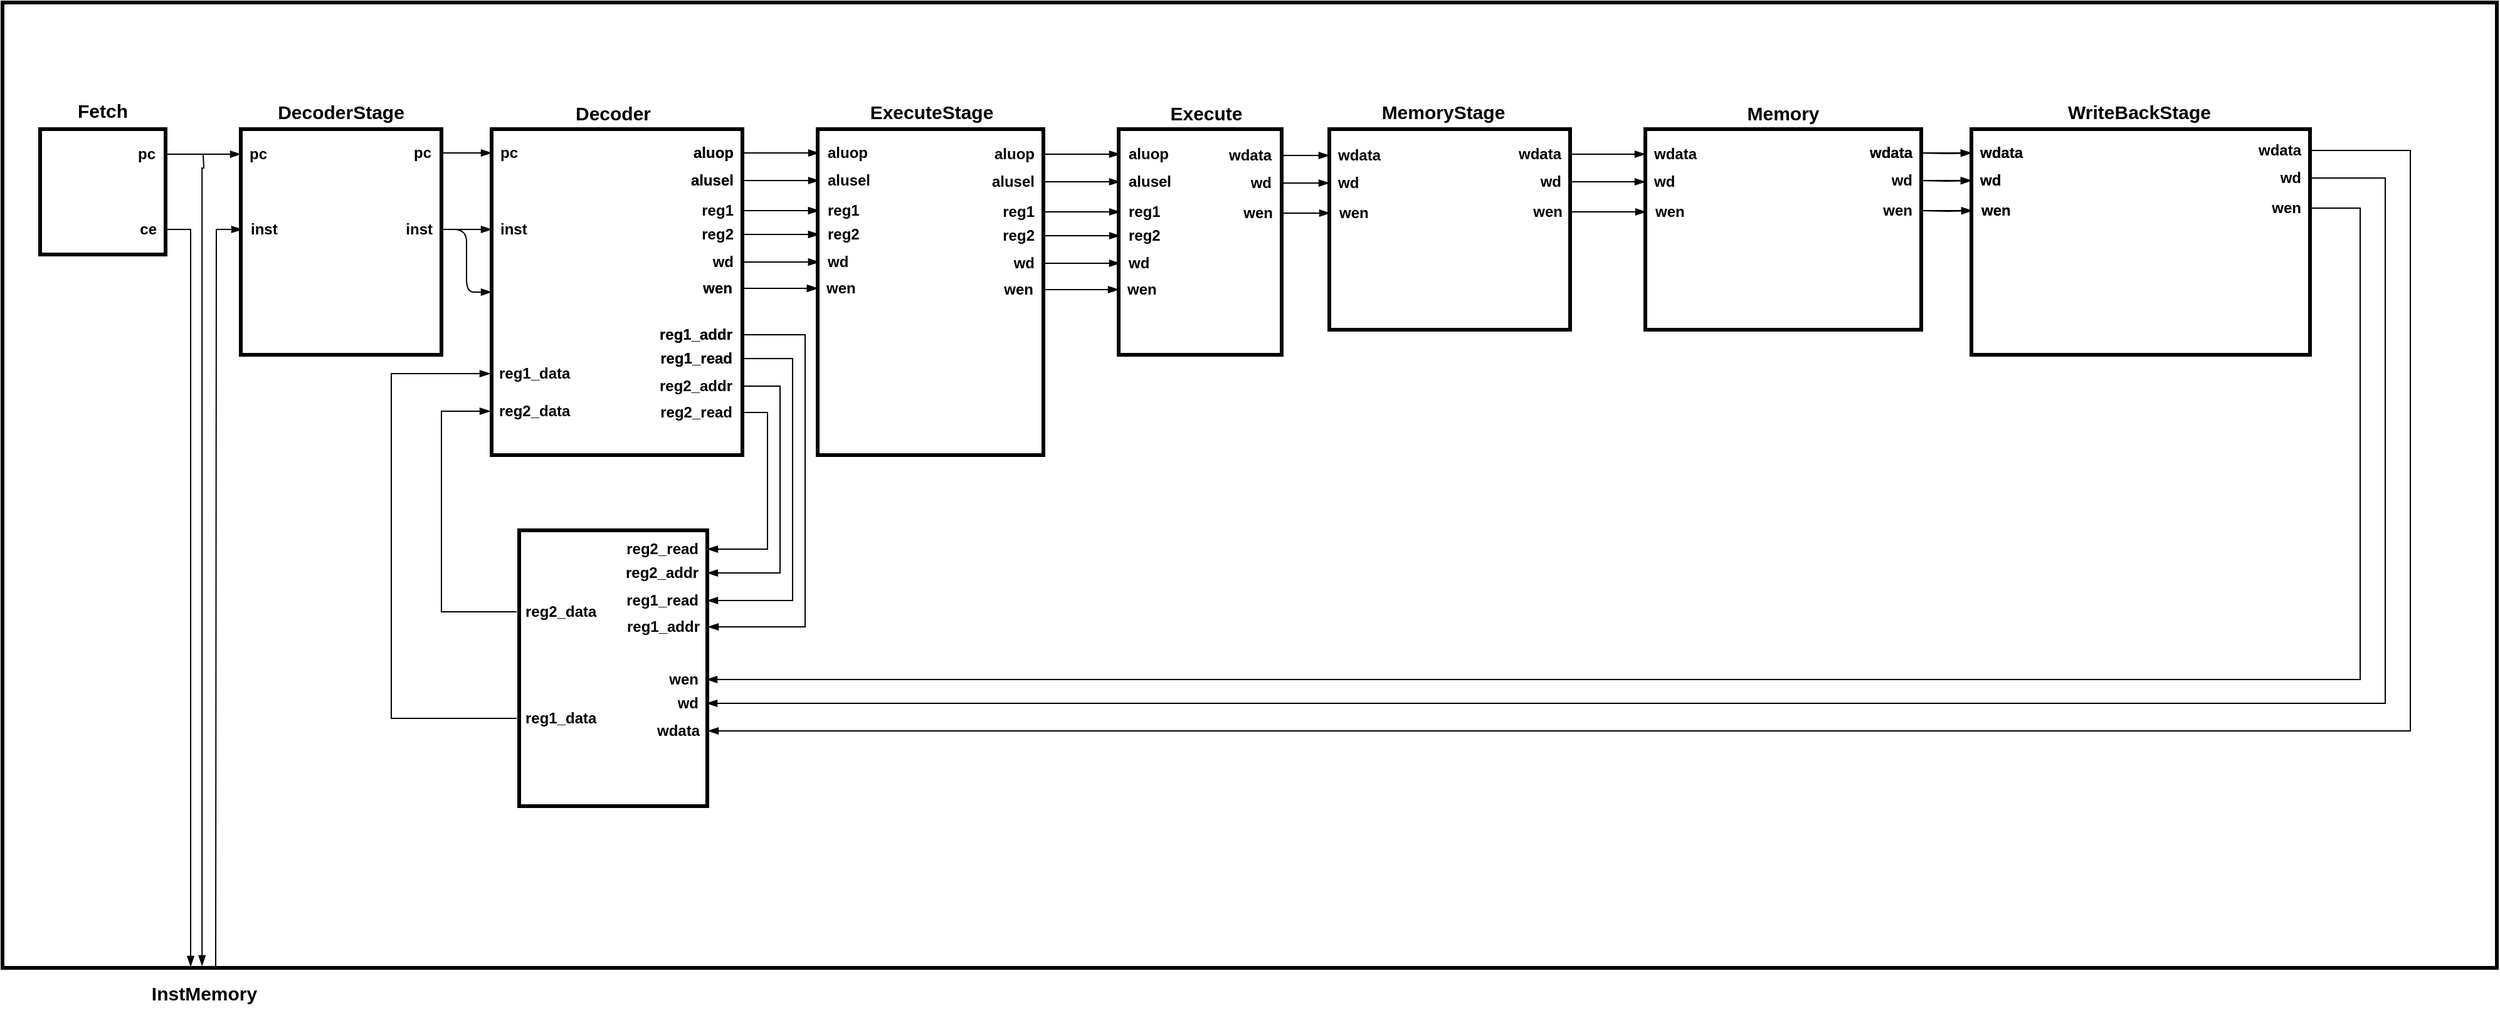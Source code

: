 <mxfile>
    <diagram id="Fbh0Pr7zhVWQmWneBdYl" name="第 1 页">
        <mxGraphModel dx="1055" dy="494" grid="1" gridSize="10" guides="1" tooltips="1" connect="1" arrows="1" fold="1" page="1" pageScale="1" pageWidth="1169" pageHeight="827" background="#ffffff" math="0" shadow="0">
            <root>
                <mxCell id="0"/>
                <mxCell id="1" parent="0"/>
                <mxCell id="2" value="" style="rounded=0;whiteSpace=wrap;html=1;fillColor=none;strokeColor=#000000;strokeWidth=3;movable=0;resizable=0;rotatable=0;deletable=0;editable=0;connectable=0;" parent="1" vertex="1">
                    <mxGeometry x="50" y="19" width="1989" height="770" as="geometry"/>
                </mxCell>
                <mxCell id="3" value="" style="rounded=0;whiteSpace=wrap;html=1;fillColor=none;strokeColor=#000000;strokeWidth=3;movable=0;resizable=0;rotatable=0;deletable=0;editable=0;connectable=0;" parent="1" vertex="1">
                    <mxGeometry x="80" y="120" width="100" height="100" as="geometry"/>
                </mxCell>
                <mxCell id="4" value="" style="rounded=0;whiteSpace=wrap;html=1;strokeColor=#000000;strokeWidth=3;fillColor=none;movable=0;resizable=0;rotatable=0;deletable=0;editable=0;connectable=0;" parent="1" vertex="1">
                    <mxGeometry x="240" y="120" width="160" height="180" as="geometry"/>
                </mxCell>
                <mxCell id="46" value="" style="edgeStyle=orthogonalEdgeStyle;html=1;startArrow=blockThin;startFill=1;endArrow=none;endFill=0;" edge="1" parent="1" source="5" target="27">
                    <mxGeometry relative="1" as="geometry"/>
                </mxCell>
                <mxCell id="5" value="" style="rounded=0;whiteSpace=wrap;html=1;strokeColor=#000000;strokeWidth=3;fillColor=none;movable=0;resizable=0;rotatable=0;deletable=0;editable=0;connectable=0;" parent="1" vertex="1">
                    <mxGeometry x="440" y="120" width="200" height="260" as="geometry"/>
                </mxCell>
                <mxCell id="6" value="" style="rounded=0;whiteSpace=wrap;html=1;strokeColor=#000000;strokeWidth=3;fillColor=none;movable=0;resizable=0;rotatable=0;deletable=0;editable=0;connectable=0;" parent="1" vertex="1">
                    <mxGeometry x="462" y="440" width="150" height="220" as="geometry"/>
                </mxCell>
                <mxCell id="7" value="" style="rounded=0;whiteSpace=wrap;html=1;strokeColor=#000000;strokeWidth=3;fillColor=none;movable=0;resizable=0;rotatable=0;deletable=0;editable=0;connectable=0;" parent="1" vertex="1">
                    <mxGeometry x="700" y="120" width="180" height="260" as="geometry"/>
                </mxCell>
                <mxCell id="8" value="" style="rounded=0;whiteSpace=wrap;html=1;strokeColor=#000000;strokeWidth=3;fillColor=none;" parent="1" vertex="1">
                    <mxGeometry x="940" y="120" width="130" height="180" as="geometry"/>
                </mxCell>
                <mxCell id="9" value="" style="rounded=0;whiteSpace=wrap;html=1;strokeColor=#000000;strokeWidth=3;fillColor=none;movable=0;resizable=0;rotatable=0;deletable=0;editable=0;connectable=0;" parent="1" vertex="1">
                    <mxGeometry x="1360" y="120" width="220" height="160" as="geometry"/>
                </mxCell>
                <mxCell id="10" value="" style="rounded=0;whiteSpace=wrap;html=1;strokeColor=#000000;strokeWidth=3;fillColor=none;movable=0;resizable=0;rotatable=0;deletable=0;editable=0;connectable=0;" parent="1" vertex="1">
                    <mxGeometry x="1620" y="120" width="270" height="180" as="geometry"/>
                </mxCell>
                <mxCell id="11" value="pc" style="text;html=1;strokeColor=none;fillColor=none;align=right;verticalAlign=middle;whiteSpace=wrap;rounded=0;strokeWidth=3;fontColor=#000000;fontStyle=1;spacing=2;spacingRight=5;movable=0;resizable=0;rotatable=0;deletable=0;editable=0;connectable=0;" parent="1" vertex="1">
                    <mxGeometry x="119" y="125" width="60" height="30" as="geometry"/>
                </mxCell>
                <mxCell id="51" style="edgeStyle=orthogonalEdgeStyle;html=1;startArrow=none;startFill=0;endArrow=blockThin;endFill=1;strokeColor=#000000;rounded=0;fontSize=15;fontColor=#000000;movable=0;resizable=0;rotatable=0;deletable=0;editable=0;connectable=0;" edge="1" parent="1" source="12">
                    <mxGeometry relative="1" as="geometry">
                        <mxPoint x="200" y="788" as="targetPoint"/>
                        <Array as="points">
                            <mxPoint x="200" y="200"/>
                            <mxPoint x="200" y="788"/>
                        </Array>
                    </mxGeometry>
                </mxCell>
                <mxCell id="12" value="ce" style="text;html=1;strokeColor=none;fillColor=none;align=right;verticalAlign=middle;whiteSpace=wrap;rounded=0;strokeWidth=3;fontColor=#000000;fontStyle=1;spacing=2;spacingRight=5;movable=0;resizable=0;rotatable=0;deletable=0;editable=0;connectable=0;" parent="1" vertex="1">
                    <mxGeometry x="120" y="185" width="60" height="30" as="geometry"/>
                </mxCell>
                <mxCell id="14" value="Fetch" style="text;html=1;strokeColor=none;fillColor=none;align=center;verticalAlign=middle;whiteSpace=wrap;rounded=0;strokeWidth=3;fontColor=#000000;fontFamily=Helvetica;fontSize=15;fontStyle=1;movable=0;resizable=0;rotatable=0;deletable=0;editable=0;connectable=0;" parent="1" vertex="1">
                    <mxGeometry x="100" y="90" width="60" height="30" as="geometry"/>
                </mxCell>
                <mxCell id="16" value="inst" style="text;html=1;strokeColor=none;fillColor=none;align=left;verticalAlign=middle;whiteSpace=wrap;rounded=0;strokeWidth=3;fontColor=#000000;fontStyle=1;spacingLeft=5;movable=1;resizable=1;rotatable=1;deletable=1;editable=1;connectable=1;" parent="1" vertex="1">
                    <mxGeometry x="241" y="185" width="60" height="30" as="geometry"/>
                </mxCell>
                <mxCell id="18" value="" style="endArrow=blockThin;html=1;fontFamily=Helvetica;fontSize=15;fontColor=#000000;strokeColor=#000000;rounded=0;endFill=1;entryX=0;entryY=0.5;entryDx=0;entryDy=0;edgeStyle=orthogonalEdgeStyle;movable=0;resizable=0;rotatable=0;deletable=0;editable=0;connectable=0;" parent="1" source="11" edge="1" target="26">
                    <mxGeometry width="50" height="50" relative="1" as="geometry">
                        <mxPoint x="200" y="190" as="sourcePoint"/>
                        <mxPoint x="240" y="140" as="targetPoint"/>
                    </mxGeometry>
                </mxCell>
                <mxCell id="26" value="pc" style="text;html=1;strokeColor=none;fillColor=none;align=left;verticalAlign=middle;whiteSpace=wrap;rounded=0;strokeWidth=3;fontColor=#000000;fontStyle=1;spacingLeft=5;movable=0;resizable=0;rotatable=0;deletable=0;editable=0;connectable=0;" parent="1" vertex="1">
                    <mxGeometry x="240" y="125" width="60" height="30" as="geometry"/>
                </mxCell>
                <mxCell id="27" value="inst" style="text;html=1;strokeColor=none;fillColor=none;align=right;verticalAlign=middle;whiteSpace=wrap;rounded=0;strokeWidth=3;fontColor=#000000;fontStyle=1;spacingRight=5;movable=0;resizable=0;rotatable=0;deletable=0;editable=0;connectable=0;" parent="1" vertex="1">
                    <mxGeometry x="340" y="185" width="60" height="30" as="geometry"/>
                </mxCell>
                <mxCell id="28" value="pc" style="text;html=1;strokeColor=none;fillColor=none;align=right;verticalAlign=middle;whiteSpace=wrap;rounded=0;strokeWidth=3;fontColor=#000000;fontStyle=1;spacingRight=5;movable=0;resizable=0;rotatable=0;deletable=0;editable=0;connectable=0;" parent="1" vertex="1">
                    <mxGeometry x="339" y="124" width="60" height="30" as="geometry"/>
                </mxCell>
                <mxCell id="29" value="inst" style="text;html=1;strokeColor=none;fillColor=none;align=left;verticalAlign=middle;whiteSpace=wrap;rounded=0;strokeWidth=3;fontColor=#000000;fontStyle=1;spacingLeft=5;movable=0;resizable=0;rotatable=0;deletable=0;editable=0;connectable=0;" parent="1" vertex="1">
                    <mxGeometry x="440" y="185" width="60" height="30" as="geometry"/>
                </mxCell>
                <mxCell id="30" value="pc" style="text;html=1;strokeColor=none;fillColor=none;align=left;verticalAlign=middle;whiteSpace=wrap;rounded=0;strokeWidth=3;fontColor=#000000;fontStyle=1;spacingLeft=5;movable=0;resizable=0;rotatable=0;deletable=0;editable=0;connectable=0;" parent="1" vertex="1">
                    <mxGeometry x="440" y="124" width="60" height="30" as="geometry"/>
                </mxCell>
                <mxCell id="31" value="" style="endArrow=blockThin;html=1;rounded=0;strokeColor=#000000;fontFamily=Helvetica;fontSize=15;fontColor=#000000;endFill=1;edgeStyle=orthogonalEdgeStyle;movable=0;resizable=0;rotatable=0;deletable=0;editable=0;connectable=0;" parent="1" source="28" target="30" edge="1">
                    <mxGeometry width="50" height="50" relative="1" as="geometry">
                        <mxPoint x="410" y="140" as="sourcePoint"/>
                        <mxPoint x="410" y="180" as="targetPoint"/>
                    </mxGeometry>
                </mxCell>
                <mxCell id="33" value="" style="endArrow=blockThin;html=1;rounded=0;strokeColor=#000000;fontFamily=Helvetica;fontSize=15;fontColor=#000000;endFill=1;edgeStyle=orthogonalEdgeStyle;movable=0;resizable=0;rotatable=0;deletable=0;editable=0;connectable=0;" parent="1" source="27" target="29" edge="1">
                    <mxGeometry width="50" height="50" relative="1" as="geometry">
                        <mxPoint x="420" y="190" as="sourcePoint"/>
                        <mxPoint x="420" y="230" as="targetPoint"/>
                    </mxGeometry>
                </mxCell>
                <mxCell id="35" value="" style="endArrow=none;html=1;rounded=0;strokeColor=#000000;fontFamily=Helvetica;fontSize=15;fontColor=#000000;endFill=0;edgeStyle=orthogonalEdgeStyle;startArrow=blockThin;startFill=1;movable=0;resizable=0;rotatable=0;deletable=0;editable=0;connectable=0;" edge="1" parent="1" source="16">
                    <mxGeometry width="50" height="50" relative="1" as="geometry">
                        <mxPoint x="220" y="750" as="sourcePoint"/>
                        <mxPoint x="220" y="790" as="targetPoint"/>
                    </mxGeometry>
                </mxCell>
                <mxCell id="36" value="DecoderStage" style="text;html=1;strokeColor=none;fillColor=none;align=center;verticalAlign=middle;whiteSpace=wrap;rounded=0;strokeWidth=3;fontColor=#000000;fontFamily=Helvetica;fontSize=15;fontStyle=1;movable=0;resizable=0;rotatable=0;deletable=0;editable=0;connectable=0;" vertex="1" parent="1">
                    <mxGeometry x="290" y="91" width="60" height="30" as="geometry"/>
                </mxCell>
                <mxCell id="37" value="Decoder" style="text;html=1;strokeColor=none;fillColor=none;align=center;verticalAlign=middle;whiteSpace=wrap;rounded=0;strokeWidth=3;fontColor=#000000;fontFamily=Helvetica;fontSize=15;fontStyle=1;movable=0;resizable=0;rotatable=0;deletable=0;editable=0;connectable=0;" vertex="1" parent="1">
                    <mxGeometry x="507" y="92" width="60" height="30" as="geometry"/>
                </mxCell>
                <mxCell id="38" value="reg1_data" style="text;html=1;strokeColor=none;fillColor=none;align=left;verticalAlign=middle;whiteSpace=wrap;rounded=0;strokeWidth=3;fontColor=#000000;fontStyle=1;spacingLeft=5;movable=0;resizable=0;rotatable=0;deletable=0;editable=0;connectable=0;" vertex="1" parent="1">
                    <mxGeometry x="439" y="300" width="60" height="30" as="geometry"/>
                </mxCell>
                <mxCell id="41" value="reg2_data" style="text;html=1;strokeColor=none;fillColor=none;align=left;verticalAlign=middle;whiteSpace=wrap;rounded=0;strokeWidth=3;fontColor=#000000;fontStyle=1;spacingLeft=5;movable=0;resizable=0;rotatable=0;deletable=0;editable=0;connectable=0;" vertex="1" parent="1">
                    <mxGeometry x="439" y="330" width="60" height="30" as="geometry"/>
                </mxCell>
                <mxCell id="42" value="reg1_data" style="text;html=1;strokeColor=none;fillColor=none;align=left;verticalAlign=middle;whiteSpace=wrap;rounded=0;strokeWidth=3;fontColor=#000000;fontStyle=1;spacingLeft=5;movable=0;resizable=0;rotatable=0;deletable=0;editable=0;connectable=0;" vertex="1" parent="1">
                    <mxGeometry x="460" y="575" width="60" height="30" as="geometry"/>
                </mxCell>
                <mxCell id="43" value="reg2_data" style="text;html=1;strokeColor=none;fillColor=none;align=left;verticalAlign=middle;whiteSpace=wrap;rounded=0;strokeWidth=3;fontColor=#000000;fontStyle=1;spacingLeft=5;movable=0;resizable=0;rotatable=0;deletable=0;editable=0;connectable=0;" vertex="1" parent="1">
                    <mxGeometry x="460" y="490" width="60" height="30" as="geometry"/>
                </mxCell>
                <mxCell id="44" value="" style="endArrow=blockThin;html=1;rounded=0;strokeColor=#000000;fontFamily=Helvetica;fontSize=15;fontColor=#000000;endFill=1;edgeStyle=orthogonalEdgeStyle;entryX=0;entryY=0.5;entryDx=0;entryDy=0;exitX=0;exitY=0.5;exitDx=0;exitDy=0;movable=0;resizable=0;rotatable=0;deletable=0;editable=0;connectable=0;" edge="1" parent="1" source="42" target="38">
                    <mxGeometry width="50" height="50" relative="1" as="geometry">
                        <mxPoint x="400" y="460" as="sourcePoint"/>
                        <mxPoint x="400" y="500" as="targetPoint"/>
                        <Array as="points">
                            <mxPoint x="360" y="590"/>
                            <mxPoint x="360" y="315"/>
                        </Array>
                    </mxGeometry>
                </mxCell>
                <mxCell id="45" value="" style="endArrow=blockThin;html=1;rounded=0;strokeColor=#000000;fontFamily=Helvetica;fontSize=15;fontColor=#000000;endFill=1;edgeStyle=orthogonalEdgeStyle;exitX=0;exitY=0.5;exitDx=0;exitDy=0;entryX=0;entryY=0.5;entryDx=0;entryDy=0;movable=0;resizable=0;rotatable=0;deletable=0;editable=0;connectable=0;" edge="1" parent="1" source="43" target="41">
                    <mxGeometry width="50" height="50" relative="1" as="geometry">
                        <mxPoint x="420" y="450" as="sourcePoint"/>
                        <mxPoint x="420" y="490" as="targetPoint"/>
                        <Array as="points">
                            <mxPoint x="400" y="505"/>
                            <mxPoint x="400" y="345"/>
                        </Array>
                    </mxGeometry>
                </mxCell>
                <mxCell id="52" value="InstMemory" style="text;html=1;strokeColor=none;fillColor=none;align=center;verticalAlign=middle;whiteSpace=wrap;rounded=0;strokeWidth=3;fontColor=#000000;fontFamily=Helvetica;fontSize=15;fontStyle=1" vertex="1" parent="1">
                    <mxGeometry x="181" y="794" width="60" height="30" as="geometry"/>
                </mxCell>
                <mxCell id="66" style="edgeStyle=orthogonalEdgeStyle;rounded=0;html=1;entryX=0;entryY=0.5;entryDx=0;entryDy=0;strokeColor=#000000;startArrow=none;startFill=0;endArrow=blockThin;endFill=1;movable=0;resizable=0;rotatable=0;deletable=0;editable=0;connectable=0;" edge="1" parent="1" source="54" target="60">
                    <mxGeometry relative="1" as="geometry"/>
                </mxCell>
                <mxCell id="54" value="aluop" style="text;html=1;strokeColor=none;fillColor=none;align=right;verticalAlign=middle;whiteSpace=wrap;rounded=0;strokeWidth=3;fontColor=#000000;fontStyle=1;spacingLeft=5;movable=1;resizable=1;rotatable=1;deletable=1;editable=1;connectable=1;spacingRight=5;" vertex="1" parent="1">
                    <mxGeometry x="580" y="124" width="60" height="30" as="geometry"/>
                </mxCell>
                <mxCell id="67" style="edgeStyle=orthogonalEdgeStyle;rounded=0;html=1;entryX=0;entryY=0.5;entryDx=0;entryDy=0;strokeColor=#000000;startArrow=none;startFill=0;endArrow=blockThin;endFill=1;movable=0;resizable=0;rotatable=0;deletable=0;editable=0;connectable=0;" edge="1" parent="1" source="55" target="61">
                    <mxGeometry relative="1" as="geometry"/>
                </mxCell>
                <mxCell id="55" value="alusel" style="text;html=1;strokeColor=none;fillColor=none;align=right;verticalAlign=middle;whiteSpace=wrap;rounded=0;strokeWidth=3;fontColor=#000000;fontStyle=1;spacingLeft=5;movable=1;resizable=1;rotatable=1;deletable=1;editable=1;connectable=1;spacingRight=5;" vertex="1" parent="1">
                    <mxGeometry x="580" y="146" width="60" height="30" as="geometry"/>
                </mxCell>
                <mxCell id="68" style="edgeStyle=orthogonalEdgeStyle;rounded=0;html=1;exitX=1;exitY=0.5;exitDx=0;exitDy=0;entryX=0;entryY=0.5;entryDx=0;entryDy=0;strokeColor=#000000;startArrow=none;startFill=0;endArrow=blockThin;endFill=1;" edge="1" parent="1" source="56" target="62">
                    <mxGeometry relative="1" as="geometry"/>
                </mxCell>
                <mxCell id="70" style="edgeStyle=orthogonalEdgeStyle;rounded=0;html=1;entryX=0;entryY=0.5;entryDx=0;entryDy=0;strokeColor=#000000;startArrow=none;startFill=0;endArrow=blockThin;endFill=1;" edge="1" parent="1" source="57" target="63">
                    <mxGeometry relative="1" as="geometry"/>
                </mxCell>
                <mxCell id="71" style="edgeStyle=orthogonalEdgeStyle;rounded=0;html=1;entryX=0;entryY=0.5;entryDx=0;entryDy=0;strokeColor=#000000;startArrow=none;startFill=0;endArrow=blockThin;endFill=1;" edge="1" parent="1" source="58" target="64">
                    <mxGeometry relative="1" as="geometry"/>
                </mxCell>
                <mxCell id="72" style="edgeStyle=orthogonalEdgeStyle;rounded=0;html=1;entryX=0;entryY=0.5;entryDx=0;entryDy=0;strokeColor=#000000;startArrow=none;startFill=0;endArrow=blockThin;endFill=1;" edge="1" parent="1" source="59" target="65">
                    <mxGeometry relative="1" as="geometry"/>
                </mxCell>
                <mxCell id="59" value="wen" style="text;html=1;strokeColor=none;fillColor=none;align=right;verticalAlign=middle;whiteSpace=wrap;rounded=0;strokeWidth=3;fontColor=#000000;fontStyle=1;spacingLeft=5;movable=1;resizable=1;rotatable=1;deletable=1;editable=1;connectable=1;spacingRight=5;" vertex="1" parent="1">
                    <mxGeometry x="579" y="232" width="60" height="30" as="geometry"/>
                </mxCell>
                <mxCell id="76" style="edgeStyle=orthogonalEdgeStyle;rounded=0;html=1;entryX=0;entryY=0.5;entryDx=0;entryDy=0;strokeColor=#000000;startArrow=none;startFill=0;endArrow=blockThin;endFill=1;movable=0;resizable=0;rotatable=0;deletable=0;editable=0;connectable=0;" edge="1" parent="1">
                    <mxGeometry relative="1" as="geometry">
                        <mxPoint x="640" y="226" as="sourcePoint"/>
                        <mxPoint x="701" y="226" as="targetPoint"/>
                    </mxGeometry>
                </mxCell>
                <mxCell id="77" style="edgeStyle=orthogonalEdgeStyle;rounded=0;html=1;entryX=0;entryY=0.5;entryDx=0;entryDy=0;strokeColor=#000000;startArrow=none;startFill=0;endArrow=blockThin;endFill=1;movable=0;resizable=0;rotatable=0;deletable=0;editable=0;connectable=0;" edge="1" parent="1">
                    <mxGeometry relative="1" as="geometry">
                        <mxPoint x="639" y="247" as="sourcePoint"/>
                        <mxPoint x="700" y="247" as="targetPoint"/>
                    </mxGeometry>
                </mxCell>
                <mxCell id="78" style="edgeStyle=orthogonalEdgeStyle;rounded=0;html=1;entryX=0;entryY=0.5;entryDx=0;entryDy=0;strokeColor=#000000;startArrow=none;startFill=0;endArrow=blockThin;endFill=1;movable=0;resizable=0;rotatable=0;deletable=0;editable=0;connectable=0;" edge="1" parent="1">
                    <mxGeometry relative="1" as="geometry">
                        <mxPoint x="640" y="204" as="sourcePoint"/>
                        <mxPoint x="701" y="204" as="targetPoint"/>
                    </mxGeometry>
                </mxCell>
                <mxCell id="79" style="edgeStyle=orthogonalEdgeStyle;rounded=0;html=1;exitX=1;exitY=0.5;exitDx=0;exitDy=0;entryX=0;entryY=0.5;entryDx=0;entryDy=0;strokeColor=#000000;startArrow=none;startFill=0;endArrow=blockThin;endFill=1;movable=0;resizable=0;rotatable=0;deletable=0;editable=0;connectable=0;" edge="1" parent="1">
                    <mxGeometry relative="1" as="geometry">
                        <mxPoint x="640" y="185" as="sourcePoint"/>
                        <mxPoint x="701" y="185" as="targetPoint"/>
                    </mxGeometry>
                </mxCell>
                <mxCell id="87" value="ExecuteStage" style="text;html=1;strokeColor=none;fillColor=none;align=center;verticalAlign=middle;whiteSpace=wrap;rounded=0;strokeWidth=3;fontColor=#000000;fontFamily=Helvetica;fontSize=15;fontStyle=1;movable=0;resizable=0;rotatable=0;deletable=0;editable=0;connectable=0;" vertex="1" parent="1">
                    <mxGeometry x="761" y="91" width="60" height="30" as="geometry"/>
                </mxCell>
                <mxCell id="88" value="" style="endArrow=blockThin;html=1;rounded=0;strokeColor=#000000;fontFamily=Helvetica;fontSize=15;fontColor=#000000;endFill=1;edgeStyle=orthogonalEdgeStyle;entryX=0.08;entryY=0.998;entryDx=0;entryDy=0;entryPerimeter=0;movable=0;resizable=0;rotatable=0;deletable=0;editable=0;connectable=0;" edge="1" parent="1" target="2">
                    <mxGeometry width="50" height="50" relative="1" as="geometry">
                        <mxPoint x="210" y="140" as="sourcePoint"/>
                        <mxPoint x="210" y="780" as="targetPoint"/>
                    </mxGeometry>
                </mxCell>
                <mxCell id="106" style="edgeStyle=orthogonalEdgeStyle;rounded=0;html=1;entryX=0;entryY=0.5;entryDx=0;entryDy=0;strokeColor=#000000;startArrow=none;startFill=0;endArrow=blockThin;endFill=1;movable=0;resizable=0;rotatable=0;deletable=0;editable=0;connectable=0;" edge="1" parent="1" source="94" target="99">
                    <mxGeometry relative="1" as="geometry"/>
                </mxCell>
                <mxCell id="107" style="edgeStyle=orthogonalEdgeStyle;rounded=0;html=1;entryX=0;entryY=0.5;entryDx=0;entryDy=0;strokeColor=#000000;startArrow=none;startFill=0;endArrow=blockThin;endFill=1;movable=0;resizable=0;rotatable=0;deletable=0;editable=0;connectable=0;" edge="1" parent="1" source="96" target="100">
                    <mxGeometry relative="1" as="geometry"/>
                </mxCell>
                <mxCell id="108" style="edgeStyle=orthogonalEdgeStyle;rounded=0;html=1;entryX=0;entryY=0.5;entryDx=0;entryDy=0;strokeColor=#000000;startArrow=none;startFill=0;endArrow=blockThin;endFill=1;movable=0;resizable=0;rotatable=0;deletable=0;editable=0;connectable=0;" edge="1" parent="1" source="91" target="101">
                    <mxGeometry relative="1" as="geometry"/>
                </mxCell>
                <mxCell id="109" style="edgeStyle=orthogonalEdgeStyle;rounded=0;html=1;entryX=0;entryY=0.5;entryDx=0;entryDy=0;strokeColor=#000000;startArrow=none;startFill=0;endArrow=blockThin;endFill=1;movable=0;resizable=0;rotatable=0;deletable=0;editable=0;connectable=0;" edge="1" parent="1" source="92" target="102">
                    <mxGeometry relative="1" as="geometry"/>
                </mxCell>
                <mxCell id="110" style="edgeStyle=orthogonalEdgeStyle;rounded=0;html=1;entryX=0;entryY=0.5;entryDx=0;entryDy=0;strokeColor=#000000;startArrow=none;startFill=0;endArrow=blockThin;endFill=1;movable=0;resizable=0;rotatable=0;deletable=0;editable=0;connectable=0;" edge="1" parent="1" source="93" target="103">
                    <mxGeometry relative="1" as="geometry"/>
                </mxCell>
                <mxCell id="111" style="edgeStyle=orthogonalEdgeStyle;rounded=0;html=1;entryX=0;entryY=0.5;entryDx=0;entryDy=0;strokeColor=#000000;startArrow=none;startFill=0;endArrow=blockThin;endFill=1;movable=0;resizable=0;rotatable=0;deletable=0;editable=0;connectable=0;" edge="1" parent="1" source="95" target="104">
                    <mxGeometry relative="1" as="geometry"/>
                </mxCell>
                <mxCell id="112" value="Execute" style="text;html=1;strokeColor=none;fillColor=none;align=center;verticalAlign=middle;whiteSpace=wrap;rounded=0;strokeWidth=3;fontColor=#000000;fontFamily=Helvetica;fontSize=15;fontStyle=1;movable=0;resizable=0;rotatable=0;deletable=0;editable=0;connectable=0;" vertex="1" parent="1">
                    <mxGeometry x="980" y="92" width="60" height="30" as="geometry"/>
                </mxCell>
                <mxCell id="56" value="reg1" style="text;html=1;strokeColor=none;fillColor=none;align=right;verticalAlign=middle;whiteSpace=wrap;rounded=0;strokeWidth=3;fontColor=#000000;fontStyle=1;spacingLeft=5;movable=0;resizable=0;rotatable=0;deletable=0;editable=0;connectable=0;spacingRight=5;" vertex="1" parent="1">
                    <mxGeometry x="580" y="170" width="60" height="30" as="geometry"/>
                </mxCell>
                <mxCell id="57" value="reg2" style="text;html=1;strokeColor=none;fillColor=none;align=right;verticalAlign=middle;whiteSpace=wrap;rounded=0;strokeWidth=3;fontColor=#000000;fontStyle=1;spacingLeft=5;movable=0;resizable=0;rotatable=0;deletable=0;editable=0;connectable=0;spacingRight=5;" vertex="1" parent="1">
                    <mxGeometry x="580" y="189" width="60" height="30" as="geometry"/>
                </mxCell>
                <mxCell id="58" value="wd" style="text;html=1;strokeColor=none;fillColor=none;align=right;verticalAlign=middle;whiteSpace=wrap;rounded=0;strokeWidth=3;fontColor=#000000;fontStyle=1;spacingLeft=5;movable=0;resizable=0;rotatable=0;deletable=0;editable=0;connectable=0;spacingRight=5;" vertex="1" parent="1">
                    <mxGeometry x="580" y="211" width="60" height="30" as="geometry"/>
                </mxCell>
                <mxCell id="73" value="aluop" style="text;html=1;strokeColor=none;fillColor=none;align=right;verticalAlign=middle;whiteSpace=wrap;rounded=0;strokeWidth=3;fontColor=#000000;fontStyle=1;spacingLeft=5;movable=0;resizable=0;rotatable=0;deletable=0;editable=0;connectable=0;spacingRight=5;" vertex="1" parent="1">
                    <mxGeometry x="579.5" y="124" width="60" height="30" as="geometry"/>
                </mxCell>
                <mxCell id="74" value="wen" style="text;html=1;strokeColor=none;fillColor=none;align=right;verticalAlign=middle;whiteSpace=wrap;rounded=0;strokeWidth=3;fontColor=#000000;fontStyle=1;spacingLeft=5;movable=0;resizable=0;rotatable=0;deletable=0;editable=0;connectable=0;spacingRight=5;" vertex="1" parent="1">
                    <mxGeometry x="578.5" y="232" width="60" height="30" as="geometry"/>
                </mxCell>
                <mxCell id="75" value="alusel" style="text;html=1;strokeColor=none;fillColor=none;align=right;verticalAlign=middle;whiteSpace=wrap;rounded=0;strokeWidth=3;fontColor=#000000;fontStyle=1;spacingLeft=5;movable=0;resizable=0;rotatable=0;deletable=0;editable=0;connectable=0;spacingRight=5;" vertex="1" parent="1">
                    <mxGeometry x="579.5" y="146" width="60" height="30" as="geometry"/>
                </mxCell>
                <mxCell id="60" value="aluop" style="text;html=1;strokeColor=none;fillColor=none;align=left;verticalAlign=middle;whiteSpace=wrap;rounded=0;strokeWidth=3;fontColor=#000000;fontStyle=1;spacingLeft=5;movable=0;resizable=0;rotatable=0;deletable=0;editable=0;connectable=0;spacingRight=5;" vertex="1" parent="1">
                    <mxGeometry x="701" y="124" width="60" height="30" as="geometry"/>
                </mxCell>
                <mxCell id="61" value="alusel" style="text;html=1;strokeColor=none;fillColor=none;align=left;verticalAlign=middle;whiteSpace=wrap;rounded=0;strokeWidth=3;fontColor=#000000;fontStyle=1;spacingLeft=5;movable=0;resizable=0;rotatable=0;deletable=0;editable=0;connectable=0;spacingRight=5;" vertex="1" parent="1">
                    <mxGeometry x="701" y="146" width="60" height="30" as="geometry"/>
                </mxCell>
                <mxCell id="62" value="reg1" style="text;html=1;strokeColor=none;fillColor=none;align=left;verticalAlign=middle;whiteSpace=wrap;rounded=0;strokeWidth=3;fontColor=#000000;fontStyle=1;spacingLeft=5;movable=0;resizable=0;rotatable=0;deletable=0;editable=0;connectable=0;spacingRight=5;" vertex="1" parent="1">
                    <mxGeometry x="701" y="170" width="60" height="30" as="geometry"/>
                </mxCell>
                <mxCell id="63" value="reg2" style="text;html=1;strokeColor=none;fillColor=none;align=left;verticalAlign=middle;whiteSpace=wrap;rounded=0;strokeWidth=3;fontColor=#000000;fontStyle=1;spacingLeft=5;movable=0;resizable=0;rotatable=0;deletable=0;editable=0;connectable=0;spacingRight=5;" vertex="1" parent="1">
                    <mxGeometry x="701" y="189" width="60" height="30" as="geometry"/>
                </mxCell>
                <mxCell id="64" value="wd" style="text;html=1;strokeColor=none;fillColor=none;align=left;verticalAlign=middle;whiteSpace=wrap;rounded=0;strokeWidth=3;fontColor=#000000;fontStyle=1;spacingLeft=5;movable=0;resizable=0;rotatable=0;deletable=0;editable=0;connectable=0;spacingRight=5;" vertex="1" parent="1">
                    <mxGeometry x="701" y="211" width="60" height="30" as="geometry"/>
                </mxCell>
                <mxCell id="65" value="wen" style="text;html=1;strokeColor=none;fillColor=none;align=left;verticalAlign=middle;whiteSpace=wrap;rounded=0;strokeWidth=3;fontColor=#000000;fontStyle=1;spacingLeft=5;movable=0;resizable=0;rotatable=0;deletable=0;editable=0;connectable=0;spacingRight=5;" vertex="1" parent="1">
                    <mxGeometry x="700" y="232" width="60" height="30" as="geometry"/>
                </mxCell>
                <mxCell id="99" value="aluop" style="text;html=1;strokeColor=none;fillColor=none;align=left;verticalAlign=middle;whiteSpace=wrap;rounded=0;strokeWidth=3;fontColor=#000000;fontStyle=1;spacingLeft=5;movable=0;resizable=0;rotatable=0;deletable=0;editable=0;connectable=0;spacingRight=5;" vertex="1" parent="1">
                    <mxGeometry x="941" y="125" width="60" height="30" as="geometry"/>
                </mxCell>
                <mxCell id="100" value="alusel" style="text;html=1;strokeColor=none;fillColor=none;align=left;verticalAlign=middle;whiteSpace=wrap;rounded=0;strokeWidth=3;fontColor=#000000;fontStyle=1;spacingLeft=5;movable=0;resizable=0;rotatable=0;deletable=0;editable=0;connectable=0;spacingRight=5;" vertex="1" parent="1">
                    <mxGeometry x="941" y="147" width="60" height="30" as="geometry"/>
                </mxCell>
                <mxCell id="101" value="reg1" style="text;html=1;strokeColor=none;fillColor=none;align=left;verticalAlign=middle;whiteSpace=wrap;rounded=0;strokeWidth=3;fontColor=#000000;fontStyle=1;spacingLeft=5;movable=0;resizable=0;rotatable=0;deletable=0;editable=0;connectable=0;spacingRight=5;" vertex="1" parent="1">
                    <mxGeometry x="941" y="171" width="60" height="30" as="geometry"/>
                </mxCell>
                <mxCell id="102" value="reg2" style="text;html=1;strokeColor=none;fillColor=none;align=left;verticalAlign=middle;whiteSpace=wrap;rounded=0;strokeWidth=3;fontColor=#000000;fontStyle=1;spacingLeft=5;movable=0;resizable=0;rotatable=0;deletable=0;editable=0;connectable=0;spacingRight=5;" vertex="1" parent="1">
                    <mxGeometry x="941" y="190" width="60" height="30" as="geometry"/>
                </mxCell>
                <mxCell id="103" value="wd" style="text;html=1;strokeColor=none;fillColor=none;align=left;verticalAlign=middle;whiteSpace=wrap;rounded=0;strokeWidth=3;fontColor=#000000;fontStyle=1;spacingLeft=5;movable=0;resizable=0;rotatable=0;deletable=0;editable=0;connectable=0;spacingRight=5;" vertex="1" parent="1">
                    <mxGeometry x="941" y="212" width="60" height="30" as="geometry"/>
                </mxCell>
                <mxCell id="104" value="wen" style="text;html=1;strokeColor=none;fillColor=none;align=left;verticalAlign=middle;whiteSpace=wrap;rounded=0;strokeWidth=3;fontColor=#000000;fontStyle=1;spacingLeft=5;movable=0;resizable=0;rotatable=0;deletable=0;editable=0;connectable=0;spacingRight=5;" vertex="1" parent="1">
                    <mxGeometry x="940" y="233" width="60" height="30" as="geometry"/>
                </mxCell>
                <mxCell id="91" value="reg1" style="text;html=1;strokeColor=none;fillColor=none;align=right;verticalAlign=middle;whiteSpace=wrap;rounded=0;strokeWidth=3;fontColor=#000000;fontStyle=1;spacingLeft=5;movable=0;resizable=0;rotatable=0;deletable=0;editable=0;connectable=0;spacingRight=5;" vertex="1" parent="1">
                    <mxGeometry x="820" y="171" width="60" height="30" as="geometry"/>
                </mxCell>
                <mxCell id="92" value="reg2" style="text;html=1;strokeColor=none;fillColor=none;align=right;verticalAlign=middle;whiteSpace=wrap;rounded=0;strokeWidth=3;fontColor=#000000;fontStyle=1;spacingLeft=5;movable=0;resizable=0;rotatable=0;deletable=0;editable=0;connectable=0;spacingRight=5;" vertex="1" parent="1">
                    <mxGeometry x="820" y="190" width="60" height="30" as="geometry"/>
                </mxCell>
                <mxCell id="93" value="wd" style="text;html=1;strokeColor=none;fillColor=none;align=right;verticalAlign=middle;whiteSpace=wrap;rounded=0;strokeWidth=3;fontColor=#000000;fontStyle=1;spacingLeft=5;movable=0;resizable=0;rotatable=0;deletable=0;editable=0;connectable=0;spacingRight=5;" vertex="1" parent="1">
                    <mxGeometry x="820" y="212" width="60" height="30" as="geometry"/>
                </mxCell>
                <mxCell id="94" value="aluop" style="text;html=1;strokeColor=none;fillColor=none;align=right;verticalAlign=middle;whiteSpace=wrap;rounded=0;strokeWidth=3;fontColor=#000000;fontStyle=1;spacingLeft=5;movable=0;resizable=0;rotatable=0;deletable=0;editable=0;connectable=0;spacingRight=5;" vertex="1" parent="1">
                    <mxGeometry x="819.5" y="125" width="60" height="30" as="geometry"/>
                </mxCell>
                <mxCell id="95" value="wen" style="text;html=1;strokeColor=none;fillColor=none;align=right;verticalAlign=middle;whiteSpace=wrap;rounded=0;strokeWidth=3;fontColor=#000000;fontStyle=1;spacingLeft=5;movable=0;resizable=0;rotatable=0;deletable=0;editable=0;connectable=0;spacingRight=5;" vertex="1" parent="1">
                    <mxGeometry x="818.5" y="233" width="60" height="30" as="geometry"/>
                </mxCell>
                <mxCell id="96" value="alusel" style="text;html=1;strokeColor=none;fillColor=none;align=right;verticalAlign=middle;whiteSpace=wrap;rounded=0;strokeWidth=3;fontColor=#000000;fontStyle=1;spacingLeft=5;movable=0;resizable=0;rotatable=0;deletable=0;editable=0;connectable=0;spacingRight=5;" vertex="1" parent="1">
                    <mxGeometry x="819.5" y="147" width="60" height="30" as="geometry"/>
                </mxCell>
                <mxCell id="118" value="" style="rounded=0;whiteSpace=wrap;html=1;strokeColor=#000000;strokeWidth=3;fillColor=none;" vertex="1" parent="1">
                    <mxGeometry x="1108" y="120" width="192" height="160" as="geometry"/>
                </mxCell>
                <mxCell id="126" style="edgeStyle=orthogonalEdgeStyle;rounded=0;html=1;entryX=0;entryY=0.5;entryDx=0;entryDy=0;strokeColor=#000000;startArrow=none;startFill=0;endArrow=blockThin;endFill=1;movable=0;resizable=0;rotatable=0;deletable=0;editable=0;connectable=0;" edge="1" parent="1" source="113" target="120">
                    <mxGeometry relative="1" as="geometry"/>
                </mxCell>
                <mxCell id="113" value="wen" style="text;html=1;strokeColor=none;fillColor=none;align=right;verticalAlign=middle;whiteSpace=wrap;rounded=0;strokeWidth=3;fontColor=#000000;fontStyle=1;spacingLeft=5;movable=0;resizable=0;rotatable=0;deletable=0;editable=0;connectable=0;spacingRight=5;" vertex="1" parent="1">
                    <mxGeometry x="1009.5" y="172" width="60" height="30" as="geometry"/>
                </mxCell>
                <mxCell id="124" style="edgeStyle=orthogonalEdgeStyle;rounded=0;html=1;entryX=0;entryY=0.5;entryDx=0;entryDy=0;strokeColor=#000000;startArrow=none;startFill=0;endArrow=blockThin;endFill=1;movable=0;resizable=0;rotatable=0;deletable=0;editable=0;connectable=0;" edge="1" parent="1" source="114" target="121">
                    <mxGeometry relative="1" as="geometry"/>
                </mxCell>
                <mxCell id="114" value="wdata" style="text;html=1;strokeColor=none;fillColor=none;align=right;verticalAlign=middle;whiteSpace=wrap;rounded=0;strokeWidth=3;fontColor=#000000;fontStyle=1;spacingLeft=5;movable=0;resizable=0;rotatable=0;deletable=0;editable=0;connectable=0;spacingRight=5;" vertex="1" parent="1">
                    <mxGeometry x="1009" y="126" width="60" height="30" as="geometry"/>
                </mxCell>
                <mxCell id="125" style="edgeStyle=orthogonalEdgeStyle;rounded=0;html=1;entryX=0;entryY=0.5;entryDx=0;entryDy=0;strokeColor=#000000;startArrow=none;startFill=0;endArrow=blockThin;endFill=1;movable=0;resizable=0;rotatable=0;deletable=0;editable=0;connectable=0;" edge="1" parent="1" source="115" target="122">
                    <mxGeometry relative="1" as="geometry"/>
                </mxCell>
                <mxCell id="115" value="wd" style="text;html=1;strokeColor=none;fillColor=none;align=right;verticalAlign=middle;whiteSpace=wrap;rounded=0;strokeWidth=3;fontColor=#000000;fontStyle=1;spacingLeft=5;movable=0;resizable=0;rotatable=0;deletable=0;editable=0;connectable=0;spacingRight=5;" vertex="1" parent="1">
                    <mxGeometry x="1009" y="148" width="60" height="30" as="geometry"/>
                </mxCell>
                <mxCell id="120" value="wen" style="text;html=1;strokeColor=none;fillColor=none;align=left;verticalAlign=middle;whiteSpace=wrap;rounded=0;strokeWidth=3;fontColor=#000000;fontStyle=1;spacingLeft=5;movable=0;resizable=0;rotatable=0;deletable=0;editable=0;connectable=0;spacingRight=5;" vertex="1" parent="1">
                    <mxGeometry x="1108.5" y="172" width="60" height="30" as="geometry"/>
                </mxCell>
                <mxCell id="121" value="wdata" style="text;html=1;strokeColor=none;fillColor=none;align=left;verticalAlign=middle;whiteSpace=wrap;rounded=0;strokeWidth=3;fontColor=#000000;fontStyle=1;spacingLeft=5;movable=0;resizable=0;rotatable=0;deletable=0;editable=0;connectable=0;spacingRight=5;" vertex="1" parent="1">
                    <mxGeometry x="1108" y="126" width="60" height="30" as="geometry"/>
                </mxCell>
                <mxCell id="122" value="wd" style="text;html=1;strokeColor=none;fillColor=none;align=left;verticalAlign=middle;whiteSpace=wrap;rounded=0;strokeWidth=3;fontColor=#000000;fontStyle=1;spacingLeft=5;movable=0;resizable=0;rotatable=0;deletable=0;editable=0;connectable=0;spacingRight=5;" vertex="1" parent="1">
                    <mxGeometry x="1108" y="148" width="60" height="30" as="geometry"/>
                </mxCell>
                <mxCell id="129" value="MemoryStage" style="text;html=1;strokeColor=none;fillColor=none;align=center;verticalAlign=middle;whiteSpace=wrap;rounded=0;strokeWidth=3;fontColor=#000000;fontFamily=Helvetica;fontSize=15;fontStyle=1;movable=0;resizable=0;rotatable=0;deletable=0;editable=0;connectable=0;" vertex="1" parent="1">
                    <mxGeometry x="1169" y="91" width="60" height="30" as="geometry"/>
                </mxCell>
                <mxCell id="138" style="edgeStyle=orthogonalEdgeStyle;rounded=0;html=1;entryX=0;entryY=0.5;entryDx=0;entryDy=0;strokeColor=#000000;startArrow=none;startFill=0;endArrow=blockThin;endFill=1;movable=0;resizable=0;rotatable=0;deletable=0;editable=0;connectable=0;" edge="1" parent="1" source="130" target="133">
                    <mxGeometry relative="1" as="geometry"/>
                </mxCell>
                <mxCell id="130" value="wen" style="text;html=1;strokeColor=none;fillColor=none;align=right;verticalAlign=middle;whiteSpace=wrap;rounded=0;strokeWidth=3;fontColor=#000000;fontStyle=1;spacingLeft=5;movable=0;resizable=0;rotatable=0;deletable=0;editable=0;connectable=0;spacingRight=5;" vertex="1" parent="1">
                    <mxGeometry x="1240.5" y="171" width="60" height="30" as="geometry"/>
                </mxCell>
                <mxCell id="136" style="edgeStyle=orthogonalEdgeStyle;rounded=0;html=1;entryX=0;entryY=0.5;entryDx=0;entryDy=0;strokeColor=#000000;startArrow=none;startFill=0;endArrow=blockThin;endFill=1;movable=0;resizable=0;rotatable=0;deletable=0;editable=0;connectable=0;" edge="1" parent="1" source="131" target="134">
                    <mxGeometry relative="1" as="geometry"/>
                </mxCell>
                <mxCell id="131" value="wdata" style="text;html=1;strokeColor=none;fillColor=none;align=right;verticalAlign=middle;whiteSpace=wrap;rounded=0;strokeWidth=3;fontColor=#000000;fontStyle=1;spacingLeft=5;movable=0;resizable=0;rotatable=0;deletable=0;editable=0;connectable=0;spacingRight=5;" vertex="1" parent="1">
                    <mxGeometry x="1240" y="125" width="60" height="30" as="geometry"/>
                </mxCell>
                <mxCell id="137" style="edgeStyle=orthogonalEdgeStyle;rounded=0;html=1;entryX=0;entryY=0.5;entryDx=0;entryDy=0;strokeColor=#000000;startArrow=none;startFill=0;endArrow=blockThin;endFill=1;movable=0;resizable=0;rotatable=0;deletable=0;editable=0;connectable=0;" edge="1" parent="1" source="132" target="135">
                    <mxGeometry relative="1" as="geometry"/>
                </mxCell>
                <mxCell id="132" value="wd" style="text;html=1;strokeColor=none;fillColor=none;align=right;verticalAlign=middle;whiteSpace=wrap;rounded=0;strokeWidth=3;fontColor=#000000;fontStyle=1;spacingLeft=5;movable=0;resizable=0;rotatable=0;deletable=0;editable=0;connectable=0;spacingRight=5;" vertex="1" parent="1">
                    <mxGeometry x="1240" y="147" width="60" height="30" as="geometry"/>
                </mxCell>
                <mxCell id="133" value="wen" style="text;html=1;strokeColor=none;fillColor=none;align=left;verticalAlign=middle;whiteSpace=wrap;rounded=0;strokeWidth=3;fontColor=#000000;fontStyle=1;spacingLeft=5;movable=0;resizable=0;rotatable=0;deletable=0;editable=0;connectable=0;spacingRight=5;" vertex="1" parent="1">
                    <mxGeometry x="1360.5" y="171" width="60" height="30" as="geometry"/>
                </mxCell>
                <mxCell id="134" value="wdata" style="text;html=1;strokeColor=none;fillColor=none;align=left;verticalAlign=middle;whiteSpace=wrap;rounded=0;strokeWidth=3;fontColor=#000000;fontStyle=1;spacingLeft=5;movable=0;resizable=0;rotatable=0;deletable=0;editable=0;connectable=0;spacingRight=5;" vertex="1" parent="1">
                    <mxGeometry x="1360" y="125" width="60" height="30" as="geometry"/>
                </mxCell>
                <mxCell id="135" value="wd" style="text;html=1;strokeColor=none;fillColor=none;align=left;verticalAlign=middle;whiteSpace=wrap;rounded=0;strokeWidth=3;fontColor=#000000;fontStyle=1;spacingLeft=5;movable=0;resizable=0;rotatable=0;deletable=0;editable=0;connectable=0;spacingRight=5;" vertex="1" parent="1">
                    <mxGeometry x="1360" y="147" width="60" height="30" as="geometry"/>
                </mxCell>
                <mxCell id="139" value="wen" style="text;html=1;strokeColor=none;fillColor=none;align=left;verticalAlign=middle;whiteSpace=wrap;rounded=0;strokeWidth=3;fontColor=#000000;fontStyle=1;spacingLeft=5;movable=1;resizable=1;rotatable=1;deletable=1;editable=1;connectable=1;spacingRight=5;" vertex="1" parent="1">
                    <mxGeometry x="1620.5" y="170" width="60" height="30" as="geometry"/>
                </mxCell>
                <mxCell id="140" value="wdata" style="text;html=1;strokeColor=none;fillColor=none;align=left;verticalAlign=middle;whiteSpace=wrap;rounded=0;strokeWidth=3;fontColor=#000000;fontStyle=1;spacingLeft=5;movable=1;resizable=1;rotatable=1;deletable=1;editable=1;connectable=1;spacingRight=5;" vertex="1" parent="1">
                    <mxGeometry x="1620" y="124" width="60" height="30" as="geometry"/>
                </mxCell>
                <mxCell id="141" value="wd" style="text;html=1;strokeColor=none;fillColor=none;align=left;verticalAlign=middle;whiteSpace=wrap;rounded=0;strokeWidth=3;fontColor=#000000;fontStyle=1;spacingLeft=5;movable=1;resizable=1;rotatable=1;deletable=1;editable=1;connectable=1;spacingRight=5;" vertex="1" parent="1">
                    <mxGeometry x="1620" y="146" width="60" height="30" as="geometry"/>
                </mxCell>
                <mxCell id="149" style="edgeStyle=orthogonalEdgeStyle;rounded=0;html=1;entryX=0;entryY=0.5;entryDx=0;entryDy=0;strokeColor=#000000;startArrow=none;startFill=0;endArrow=blockThin;endFill=1;" edge="1" parent="1" source="142" target="139">
                    <mxGeometry relative="1" as="geometry"/>
                </mxCell>
                <mxCell id="142" value="wen" style="text;html=1;strokeColor=none;fillColor=none;align=right;verticalAlign=middle;whiteSpace=wrap;rounded=0;strokeWidth=3;fontColor=#000000;fontStyle=1;spacingLeft=5;movable=0;resizable=0;rotatable=0;deletable=0;editable=0;connectable=0;spacingRight=5;" vertex="1" parent="1">
                    <mxGeometry x="1520" y="170" width="60" height="30" as="geometry"/>
                </mxCell>
                <mxCell id="147" style="edgeStyle=orthogonalEdgeStyle;rounded=0;html=1;entryX=0;entryY=0.5;entryDx=0;entryDy=0;strokeColor=#000000;startArrow=none;startFill=0;endArrow=blockThin;endFill=1;" edge="1" parent="1" source="143" target="140">
                    <mxGeometry relative="1" as="geometry"/>
                </mxCell>
                <mxCell id="143" value="wdata" style="text;html=1;strokeColor=none;fillColor=none;align=right;verticalAlign=middle;whiteSpace=wrap;rounded=0;strokeWidth=3;fontColor=#000000;fontStyle=1;spacingLeft=5;movable=1;resizable=1;rotatable=1;deletable=1;editable=1;connectable=1;spacingRight=5;" vertex="1" parent="1">
                    <mxGeometry x="1519.5" y="124" width="60" height="30" as="geometry"/>
                </mxCell>
                <mxCell id="148" style="edgeStyle=orthogonalEdgeStyle;rounded=0;html=1;entryX=0;entryY=0.5;entryDx=0;entryDy=0;strokeColor=#000000;startArrow=none;startFill=0;endArrow=blockThin;endFill=1;" edge="1" parent="1" source="144" target="141">
                    <mxGeometry relative="1" as="geometry"/>
                </mxCell>
                <mxCell id="144" value="wd" style="text;html=1;strokeColor=none;fillColor=none;align=right;verticalAlign=middle;whiteSpace=wrap;rounded=0;strokeWidth=3;fontColor=#000000;fontStyle=1;spacingLeft=5;movable=0;resizable=0;rotatable=0;deletable=0;editable=0;connectable=0;spacingRight=5;" vertex="1" parent="1">
                    <mxGeometry x="1519.5" y="146" width="60" height="30" as="geometry"/>
                </mxCell>
                <mxCell id="145" value="Memory" style="text;html=1;strokeColor=none;fillColor=none;align=center;verticalAlign=middle;whiteSpace=wrap;rounded=0;strokeWidth=3;fontColor=#000000;fontFamily=Helvetica;fontSize=15;fontStyle=1;movable=0;resizable=0;rotatable=0;deletable=0;editable=0;connectable=0;" vertex="1" parent="1">
                    <mxGeometry x="1440" y="92" width="60" height="30" as="geometry"/>
                </mxCell>
                <mxCell id="146" value="WriteBackStage" style="text;html=1;strokeColor=none;fillColor=none;align=center;verticalAlign=middle;whiteSpace=wrap;rounded=0;strokeWidth=3;fontColor=#000000;fontFamily=Helvetica;fontSize=15;fontStyle=1;movable=0;resizable=0;rotatable=0;deletable=0;editable=0;connectable=0;" vertex="1" parent="1">
                    <mxGeometry x="1724" y="91" width="60" height="30" as="geometry"/>
                </mxCell>
                <mxCell id="150" value="wdata" style="text;html=1;strokeColor=none;fillColor=none;align=left;verticalAlign=middle;whiteSpace=wrap;rounded=0;strokeWidth=3;fontColor=#000000;fontStyle=1;spacingLeft=5;movable=0;resizable=0;rotatable=0;deletable=0;editable=0;connectable=0;spacingRight=5;" vertex="1" parent="1">
                    <mxGeometry x="1620" y="124" width="60" height="30" as="geometry"/>
                </mxCell>
                <mxCell id="151" value="wd" style="text;html=1;strokeColor=none;fillColor=none;align=left;verticalAlign=middle;whiteSpace=wrap;rounded=0;strokeWidth=3;fontColor=#000000;fontStyle=1;spacingLeft=5;movable=0;resizable=0;rotatable=0;deletable=0;editable=0;connectable=0;spacingRight=5;" vertex="1" parent="1">
                    <mxGeometry x="1620" y="146" width="60" height="30" as="geometry"/>
                </mxCell>
                <mxCell id="152" value="wen" style="text;html=1;strokeColor=none;fillColor=none;align=left;verticalAlign=middle;whiteSpace=wrap;rounded=0;strokeWidth=3;fontColor=#000000;fontStyle=1;spacingLeft=5;movable=0;resizable=0;rotatable=0;deletable=0;editable=0;connectable=0;spacingRight=5;" vertex="1" parent="1">
                    <mxGeometry x="1620.5" y="170" width="60" height="30" as="geometry"/>
                </mxCell>
                <mxCell id="153" style="edgeStyle=orthogonalEdgeStyle;rounded=0;html=1;entryX=0;entryY=0.5;entryDx=0;entryDy=0;strokeColor=#000000;startArrow=none;startFill=0;endArrow=blockThin;endFill=1;movable=0;resizable=0;rotatable=0;deletable=0;editable=0;connectable=0;" edge="1" target="151" parent="1">
                    <mxGeometry relative="1" as="geometry">
                        <mxPoint x="1579.5" y="161" as="sourcePoint"/>
                    </mxGeometry>
                </mxCell>
                <mxCell id="154" style="edgeStyle=orthogonalEdgeStyle;rounded=0;html=1;entryX=0;entryY=0.5;entryDx=0;entryDy=0;strokeColor=#000000;startArrow=none;startFill=0;endArrow=blockThin;endFill=1;movable=0;resizable=0;rotatable=0;deletable=0;editable=0;connectable=0;" edge="1" target="150" parent="1">
                    <mxGeometry relative="1" as="geometry">
                        <mxPoint x="1579.5" y="139" as="sourcePoint"/>
                    </mxGeometry>
                </mxCell>
                <mxCell id="155" style="edgeStyle=orthogonalEdgeStyle;rounded=0;html=1;entryX=0;entryY=0.5;entryDx=0;entryDy=0;strokeColor=#000000;startArrow=none;startFill=0;endArrow=blockThin;endFill=1;movable=0;resizable=0;rotatable=0;deletable=0;editable=0;connectable=0;" edge="1" target="152" parent="1">
                    <mxGeometry relative="1" as="geometry">
                        <mxPoint x="1580" y="185" as="sourcePoint"/>
                    </mxGeometry>
                </mxCell>
                <mxCell id="181" style="edgeStyle=orthogonalEdgeStyle;rounded=0;html=1;entryX=1;entryY=0.5;entryDx=0;entryDy=0;strokeColor=#000000;startArrow=none;startFill=0;endArrow=blockThin;endFill=1;movable=0;resizable=0;rotatable=0;deletable=0;editable=0;connectable=0;" edge="1" parent="1" source="156" target="175">
                    <mxGeometry relative="1" as="geometry">
                        <Array as="points">
                            <mxPoint x="1930" y="183"/>
                            <mxPoint x="1930" y="559"/>
                        </Array>
                    </mxGeometry>
                </mxCell>
                <mxCell id="156" value="wen" style="text;html=1;strokeColor=none;fillColor=none;align=right;verticalAlign=middle;whiteSpace=wrap;rounded=0;strokeWidth=3;fontColor=#000000;fontStyle=1;spacingLeft=5;movable=0;resizable=0;rotatable=0;deletable=0;editable=0;connectable=0;spacingRight=5;" vertex="1" parent="1">
                    <mxGeometry x="1830" y="168" width="60" height="30" as="geometry"/>
                </mxCell>
                <mxCell id="179" style="edgeStyle=orthogonalEdgeStyle;rounded=0;html=1;entryX=1;entryY=0.5;entryDx=0;entryDy=0;strokeColor=#000000;startArrow=none;startFill=0;endArrow=blockThin;endFill=1;movable=0;resizable=0;rotatable=0;deletable=0;editable=0;connectable=0;" edge="1" parent="1" source="157" target="177">
                    <mxGeometry relative="1" as="geometry">
                        <Array as="points">
                            <mxPoint x="1970" y="137"/>
                            <mxPoint x="1970" y="600"/>
                        </Array>
                    </mxGeometry>
                </mxCell>
                <mxCell id="157" value="wdata" style="text;html=1;strokeColor=none;fillColor=none;align=right;verticalAlign=middle;whiteSpace=wrap;rounded=0;strokeWidth=3;fontColor=#000000;fontStyle=1;spacingLeft=5;movable=0;resizable=0;rotatable=0;deletable=0;editable=0;connectable=0;spacingRight=5;" vertex="1" parent="1">
                    <mxGeometry x="1829.5" y="122" width="60" height="30" as="geometry"/>
                </mxCell>
                <mxCell id="180" style="edgeStyle=orthogonalEdgeStyle;rounded=0;html=1;strokeColor=#000000;startArrow=none;startFill=0;endArrow=blockThin;endFill=1;entryX=1;entryY=0.5;entryDx=0;entryDy=0;movable=0;resizable=0;rotatable=0;deletable=0;editable=0;connectable=0;" edge="1" parent="1" source="158" target="176">
                    <mxGeometry relative="1" as="geometry">
                        <mxPoint x="840" y="500" as="targetPoint"/>
                        <Array as="points">
                            <mxPoint x="1950" y="159"/>
                            <mxPoint x="1950" y="578"/>
                        </Array>
                    </mxGeometry>
                </mxCell>
                <mxCell id="158" value="wd" style="text;html=1;strokeColor=none;fillColor=none;align=right;verticalAlign=middle;whiteSpace=wrap;rounded=0;strokeWidth=3;fontColor=#000000;fontStyle=1;spacingLeft=5;movable=0;resizable=0;rotatable=0;deletable=0;editable=0;connectable=0;spacingRight=5;" vertex="1" parent="1">
                    <mxGeometry x="1829.5" y="144" width="60" height="30" as="geometry"/>
                </mxCell>
                <mxCell id="159" value="wdata" style="text;html=1;strokeColor=none;fillColor=none;align=right;verticalAlign=middle;whiteSpace=wrap;rounded=0;strokeWidth=3;fontColor=#000000;fontStyle=1;spacingLeft=5;movable=0;resizable=0;rotatable=0;deletable=0;editable=0;connectable=0;spacingRight=5;" vertex="1" parent="1">
                    <mxGeometry x="1519.5" y="124" width="60" height="30" as="geometry"/>
                </mxCell>
                <mxCell id="172" style="edgeStyle=orthogonalEdgeStyle;rounded=0;html=1;entryX=1;entryY=0.5;entryDx=0;entryDy=0;strokeColor=#000000;startArrow=none;startFill=0;endArrow=blockThin;endFill=1;movable=0;resizable=0;rotatable=0;deletable=0;editable=0;connectable=0;" edge="1" parent="1" source="160" target="167">
                    <mxGeometry relative="1" as="geometry">
                        <Array as="points">
                            <mxPoint x="690" y="284"/>
                            <mxPoint x="690" y="517"/>
                        </Array>
                    </mxGeometry>
                </mxCell>
                <mxCell id="160" value="reg1_addr" style="text;html=1;strokeColor=none;fillColor=none;align=right;verticalAlign=middle;whiteSpace=wrap;rounded=0;strokeWidth=3;fontColor=#000000;fontStyle=1;spacingLeft=5;movable=1;resizable=1;rotatable=1;deletable=1;editable=1;connectable=1;spacingRight=5;" vertex="1" parent="1">
                    <mxGeometry x="578.5" y="269" width="60" height="30" as="geometry"/>
                </mxCell>
                <mxCell id="171" style="edgeStyle=orthogonalEdgeStyle;rounded=0;html=1;entryX=1;entryY=0.5;entryDx=0;entryDy=0;strokeColor=#000000;startArrow=none;startFill=0;endArrow=blockThin;endFill=1;movable=0;resizable=0;rotatable=0;deletable=0;editable=0;connectable=0;" edge="1" parent="1" source="161" target="166">
                    <mxGeometry relative="1" as="geometry">
                        <Array as="points">
                            <mxPoint x="680" y="303"/>
                            <mxPoint x="680" y="496"/>
                        </Array>
                    </mxGeometry>
                </mxCell>
                <mxCell id="161" value="reg1_read" style="text;html=1;strokeColor=none;fillColor=none;align=right;verticalAlign=middle;whiteSpace=wrap;rounded=0;strokeWidth=3;fontColor=#000000;fontStyle=1;spacingLeft=5;movable=1;resizable=1;rotatable=1;deletable=1;editable=1;connectable=1;spacingRight=5;" vertex="1" parent="1">
                    <mxGeometry x="578.5" y="288" width="60" height="30" as="geometry"/>
                </mxCell>
                <mxCell id="170" style="edgeStyle=orthogonalEdgeStyle;rounded=0;html=1;entryX=1;entryY=0.5;entryDx=0;entryDy=0;strokeColor=#000000;startArrow=none;startFill=0;endArrow=blockThin;endFill=1;movable=0;resizable=0;rotatable=0;deletable=0;editable=0;connectable=0;" edge="1" parent="1" source="162" target="165">
                    <mxGeometry relative="1" as="geometry">
                        <Array as="points">
                            <mxPoint x="670" y="325"/>
                            <mxPoint x="670" y="474"/>
                        </Array>
                    </mxGeometry>
                </mxCell>
                <mxCell id="162" value="reg2_addr" style="text;html=1;strokeColor=none;fillColor=none;align=right;verticalAlign=middle;whiteSpace=wrap;rounded=0;strokeWidth=3;fontColor=#000000;fontStyle=1;spacingLeft=5;movable=0;resizable=0;rotatable=0;deletable=0;editable=0;connectable=0;spacingRight=5;" vertex="1" parent="1">
                    <mxGeometry x="578.5" y="310" width="60" height="30" as="geometry"/>
                </mxCell>
                <mxCell id="169" style="edgeStyle=orthogonalEdgeStyle;rounded=0;html=1;entryX=1;entryY=0.5;entryDx=0;entryDy=0;strokeColor=#000000;startArrow=none;startFill=0;endArrow=blockThin;endFill=1;movable=0;resizable=0;rotatable=0;deletable=0;editable=0;connectable=0;" edge="1" parent="1" source="163" target="164">
                    <mxGeometry relative="1" as="geometry">
                        <Array as="points">
                            <mxPoint x="660" y="346"/>
                            <mxPoint x="660" y="455"/>
                        </Array>
                    </mxGeometry>
                </mxCell>
                <mxCell id="163" value="reg2_read" style="text;html=1;strokeColor=none;fillColor=none;align=right;verticalAlign=middle;whiteSpace=wrap;rounded=0;strokeWidth=3;fontColor=#000000;fontStyle=1;spacingLeft=5;movable=0;resizable=0;rotatable=0;deletable=0;editable=0;connectable=0;spacingRight=5;" vertex="1" parent="1">
                    <mxGeometry x="579" y="331" width="60" height="30" as="geometry"/>
                </mxCell>
                <mxCell id="164" value="reg2_read" style="text;html=1;strokeColor=none;fillColor=none;align=right;verticalAlign=middle;whiteSpace=wrap;rounded=0;strokeWidth=3;fontColor=#000000;fontStyle=1;spacingLeft=5;movable=0;resizable=0;rotatable=0;deletable=0;editable=0;connectable=0;spacingRight=5;" vertex="1" parent="1">
                    <mxGeometry x="552" y="440" width="60" height="30" as="geometry"/>
                </mxCell>
                <mxCell id="165" value="reg2_addr" style="text;html=1;strokeColor=none;fillColor=none;align=right;verticalAlign=middle;whiteSpace=wrap;rounded=0;strokeWidth=3;fontColor=#000000;fontStyle=1;spacingLeft=5;movable=0;resizable=0;rotatable=0;deletable=0;editable=0;connectable=0;spacingRight=5;" vertex="1" parent="1">
                    <mxGeometry x="552" y="459" width="60" height="30" as="geometry"/>
                </mxCell>
                <mxCell id="166" value="reg1_read" style="text;html=1;strokeColor=none;fillColor=none;align=right;verticalAlign=middle;whiteSpace=wrap;rounded=0;strokeWidth=3;fontColor=#000000;fontStyle=1;spacingLeft=5;movable=0;resizable=0;rotatable=0;deletable=0;editable=0;connectable=0;spacingRight=5;" vertex="1" parent="1">
                    <mxGeometry x="552" y="481" width="60" height="30" as="geometry"/>
                </mxCell>
                <mxCell id="167" value="reg1_addr" style="text;html=1;strokeColor=none;fillColor=none;align=right;verticalAlign=middle;whiteSpace=wrap;rounded=0;strokeWidth=3;fontColor=#000000;fontStyle=1;spacingLeft=5;movable=0;resizable=0;rotatable=0;deletable=0;editable=0;connectable=0;spacingRight=5;" vertex="1" parent="1">
                    <mxGeometry x="552.5" y="502" width="60" height="30" as="geometry"/>
                </mxCell>
                <mxCell id="173" value="reg1_addr" style="text;html=1;strokeColor=none;fillColor=none;align=right;verticalAlign=middle;whiteSpace=wrap;rounded=0;strokeWidth=3;fontColor=#000000;fontStyle=1;spacingLeft=5;movable=0;resizable=0;rotatable=0;deletable=0;editable=0;connectable=0;spacingRight=5;" vertex="1" parent="1">
                    <mxGeometry x="578.5" y="269" width="60" height="30" as="geometry"/>
                </mxCell>
                <mxCell id="174" value="reg1_read" style="text;html=1;strokeColor=none;fillColor=none;align=right;verticalAlign=middle;whiteSpace=wrap;rounded=0;strokeWidth=3;fontColor=#000000;fontStyle=1;spacingLeft=5;movable=0;resizable=0;rotatable=0;deletable=0;editable=0;connectable=0;spacingRight=5;" vertex="1" parent="1">
                    <mxGeometry x="578.5" y="288" width="60" height="30" as="geometry"/>
                </mxCell>
                <mxCell id="175" value="wen" style="text;html=1;strokeColor=none;fillColor=none;align=right;verticalAlign=middle;whiteSpace=wrap;rounded=0;strokeWidth=3;fontColor=#000000;fontStyle=1;spacingLeft=5;movable=0;resizable=0;rotatable=0;deletable=0;editable=0;connectable=0;spacingRight=5;" vertex="1" parent="1">
                    <mxGeometry x="551.5" y="544" width="60" height="30" as="geometry"/>
                </mxCell>
                <mxCell id="176" value="wd" style="text;html=1;strokeColor=none;fillColor=none;align=right;verticalAlign=middle;whiteSpace=wrap;rounded=0;strokeWidth=3;fontColor=#000000;fontStyle=1;spacingLeft=5;movable=0;resizable=0;rotatable=0;deletable=0;editable=0;connectable=0;spacingRight=5;" vertex="1" parent="1">
                    <mxGeometry x="551.5" y="563" width="60" height="30" as="geometry"/>
                </mxCell>
                <mxCell id="177" value="wdata" style="text;html=1;strokeColor=none;fillColor=none;align=right;verticalAlign=middle;whiteSpace=wrap;rounded=0;strokeWidth=3;fontColor=#000000;fontStyle=1;spacingLeft=5;movable=0;resizable=0;rotatable=0;deletable=0;editable=0;connectable=0;spacingRight=5;" vertex="1" parent="1">
                    <mxGeometry x="552.5" y="585" width="60" height="30" as="geometry"/>
                </mxCell>
            </root>
        </mxGraphModel>
    </diagram>
</mxfile>
